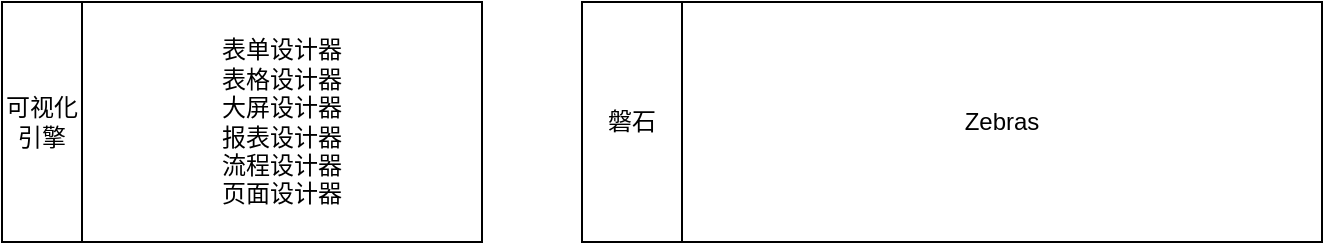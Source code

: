 <mxfile version="23.1.1" type="github">
  <diagram name="第 1 页" id="FYaY93_kECnBv3qDTOOK">
    <mxGraphModel dx="1434" dy="790" grid="1" gridSize="10" guides="1" tooltips="1" connect="1" arrows="1" fold="1" page="1" pageScale="1" pageWidth="827" pageHeight="1169" math="0" shadow="0">
      <root>
        <mxCell id="0" />
        <mxCell id="1" parent="0" />
        <mxCell id="-Rb-8ywxMS3bpJXiGhbe-4" value="可视化引擎" style="rounded=0;whiteSpace=wrap;html=1;" vertex="1" parent="1">
          <mxGeometry x="120" y="680" width="40" height="120" as="geometry" />
        </mxCell>
        <mxCell id="-Rb-8ywxMS3bpJXiGhbe-5" value="表单设计器&lt;br&gt;表格设计器&lt;br&gt;大屏设计器&lt;br&gt;报表设计器&lt;br&gt;流程设计器&lt;br&gt;页面设计器" style="rounded=0;whiteSpace=wrap;html=1;" vertex="1" parent="1">
          <mxGeometry x="160" y="680" width="200" height="120" as="geometry" />
        </mxCell>
        <mxCell id="-Rb-8ywxMS3bpJXiGhbe-6" value="Zebras" style="rounded=0;whiteSpace=wrap;html=1;" vertex="1" parent="1">
          <mxGeometry x="460" y="680" width="320" height="120" as="geometry" />
        </mxCell>
        <mxCell id="-Rb-8ywxMS3bpJXiGhbe-7" value="磐石" style="rounded=0;whiteSpace=wrap;html=1;" vertex="1" parent="1">
          <mxGeometry x="410" y="680" width="50" height="120" as="geometry" />
        </mxCell>
      </root>
    </mxGraphModel>
  </diagram>
</mxfile>
